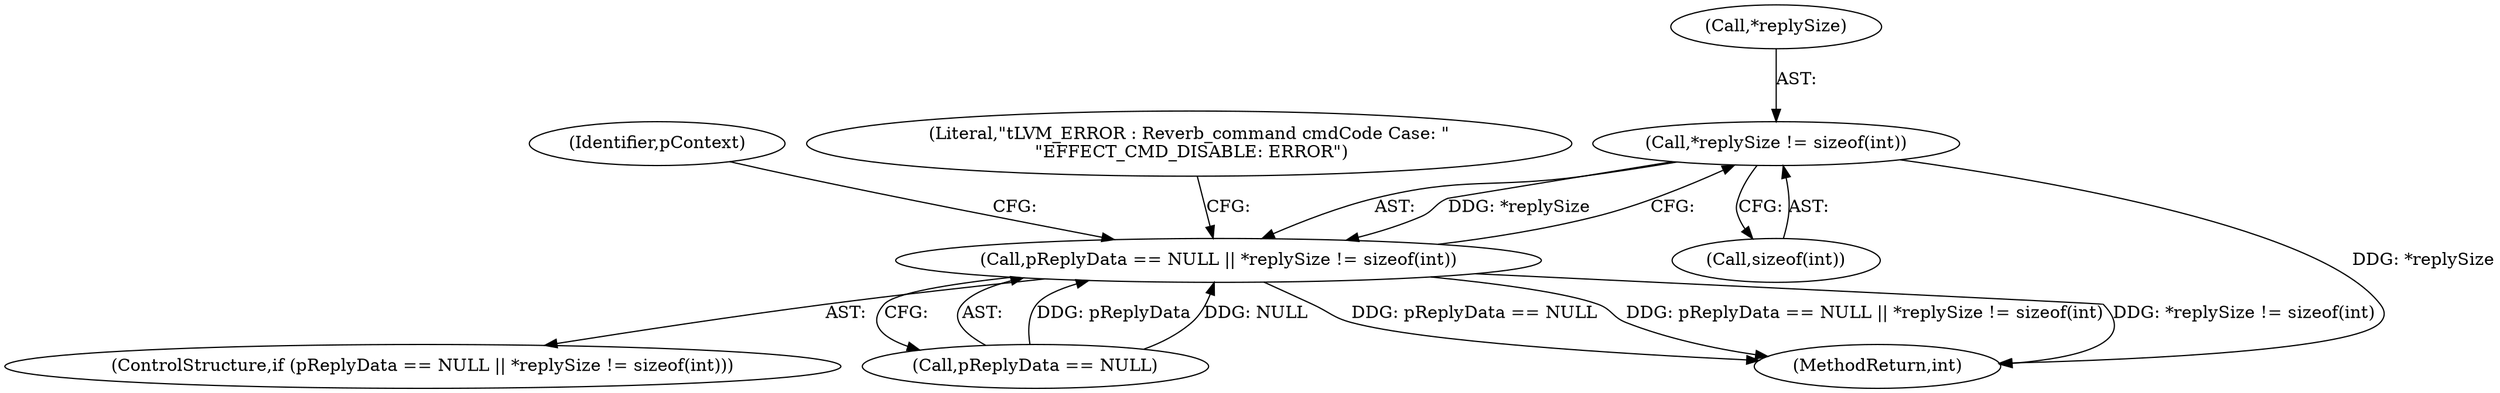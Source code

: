 digraph "0_Android_aeea52da00d210587fb3ed895de3d5f2e0264c88_6@API" {
"1000505" [label="(Call,*replySize != sizeof(int))"];
"1000501" [label="(Call,pReplyData == NULL || *replySize != sizeof(int))"];
"1000508" [label="(Call,sizeof(int))"];
"1000519" [label="(Identifier,pContext)"];
"1000502" [label="(Call,pReplyData == NULL)"];
"1000506" [label="(Call,*replySize)"];
"1000512" [label="(Literal,\"\tLVM_ERROR : Reverb_command cmdCode Case: \"\n \"EFFECT_CMD_DISABLE: ERROR\")"];
"1000501" [label="(Call,pReplyData == NULL || *replySize != sizeof(int))"];
"1000500" [label="(ControlStructure,if (pReplyData == NULL || *replySize != sizeof(int)))"];
"1000668" [label="(MethodReturn,int)"];
"1000505" [label="(Call,*replySize != sizeof(int))"];
"1000505" -> "1000501"  [label="AST: "];
"1000505" -> "1000508"  [label="CFG: "];
"1000506" -> "1000505"  [label="AST: "];
"1000508" -> "1000505"  [label="AST: "];
"1000501" -> "1000505"  [label="CFG: "];
"1000505" -> "1000668"  [label="DDG: *replySize"];
"1000505" -> "1000501"  [label="DDG: *replySize"];
"1000501" -> "1000500"  [label="AST: "];
"1000501" -> "1000502"  [label="CFG: "];
"1000502" -> "1000501"  [label="AST: "];
"1000512" -> "1000501"  [label="CFG: "];
"1000519" -> "1000501"  [label="CFG: "];
"1000501" -> "1000668"  [label="DDG: pReplyData == NULL"];
"1000501" -> "1000668"  [label="DDG: pReplyData == NULL || *replySize != sizeof(int)"];
"1000501" -> "1000668"  [label="DDG: *replySize != sizeof(int)"];
"1000502" -> "1000501"  [label="DDG: pReplyData"];
"1000502" -> "1000501"  [label="DDG: NULL"];
}
